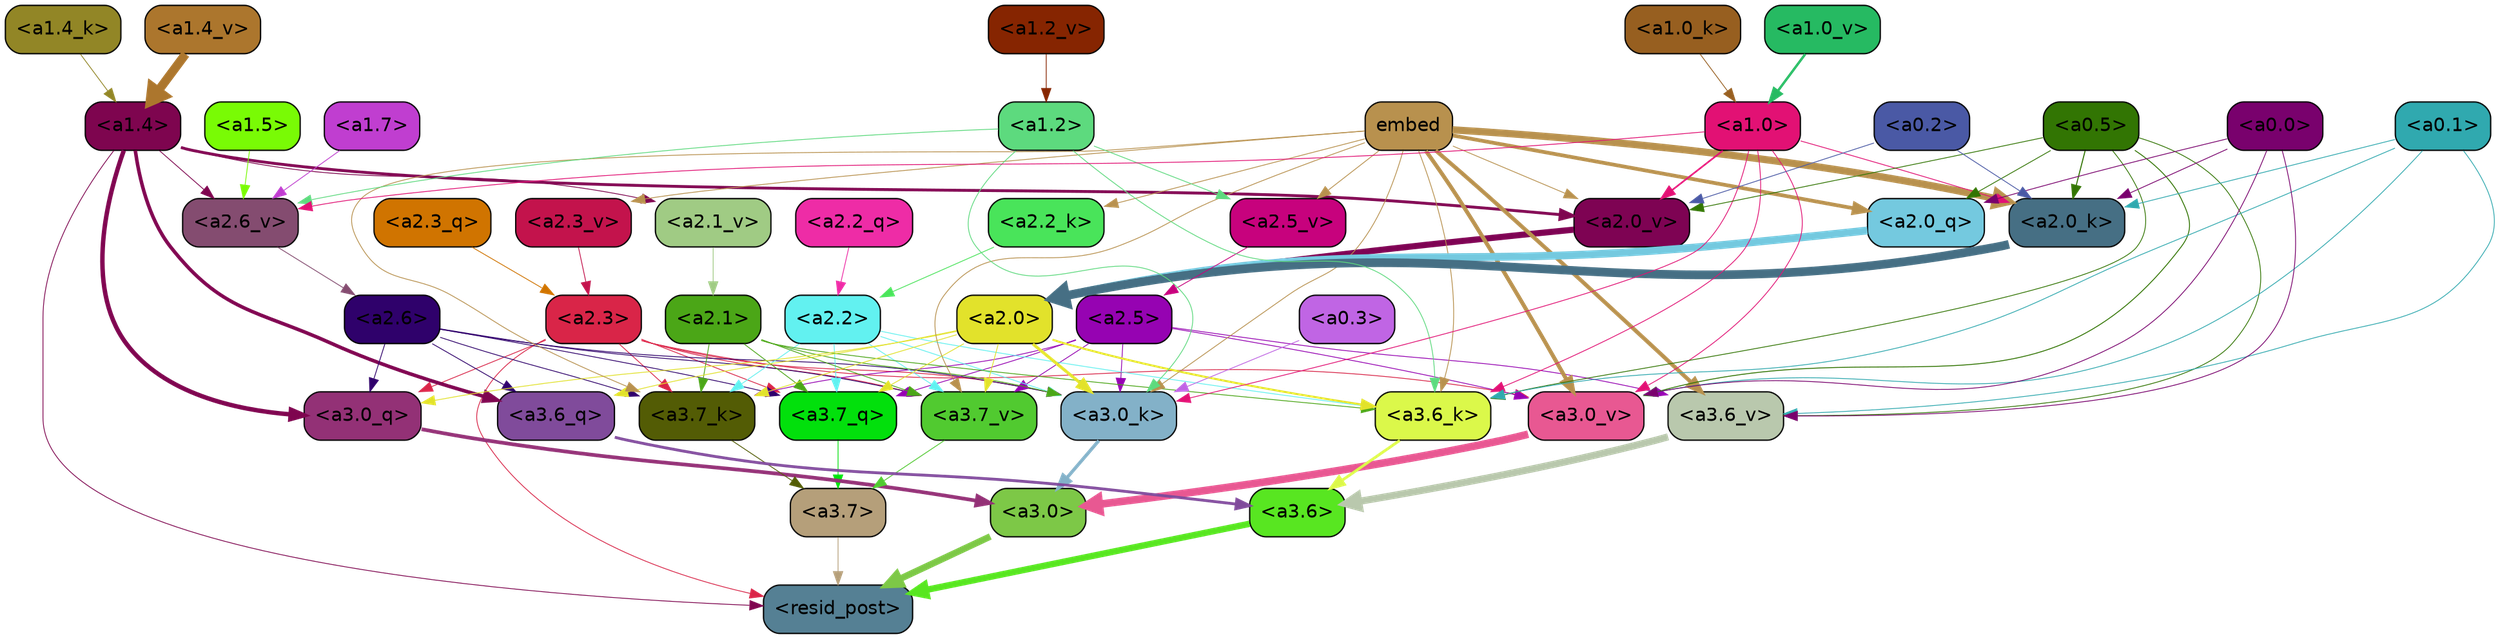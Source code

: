 strict digraph "" {
	graph [bgcolor=transparent,
		layout=dot,
		overlap=false,
		splines=true
	];
	"<a3.7>"	[color=black,
		fillcolor="#b59f7a",
		fontname=Helvetica,
		shape=box,
		style="filled, rounded"];
	"<resid_post>"	[color=black,
		fillcolor="#558094",
		fontname=Helvetica,
		shape=box,
		style="filled, rounded"];
	"<a3.7>" -> "<resid_post>"	[color="#b59f7a",
		penwidth=0.6];
	"<a3.6>"	[color=black,
		fillcolor="#58e621",
		fontname=Helvetica,
		shape=box,
		style="filled, rounded"];
	"<a3.6>" -> "<resid_post>"	[color="#58e621",
		penwidth=4.751612067222595];
	"<a3.0>"	[color=black,
		fillcolor="#7dc847",
		fontname=Helvetica,
		shape=box,
		style="filled, rounded"];
	"<a3.0>" -> "<resid_post>"	[color="#7dc847",
		penwidth=4.884142994880676];
	"<a2.3>"	[color=black,
		fillcolor="#d92548",
		fontname=Helvetica,
		shape=box,
		style="filled, rounded"];
	"<a2.3>" -> "<resid_post>"	[color="#d92548",
		penwidth=0.6];
	"<a3.7_q>"	[color=black,
		fillcolor="#02e00c",
		fontname=Helvetica,
		shape=box,
		style="filled, rounded"];
	"<a2.3>" -> "<a3.7_q>"	[color="#d92548",
		penwidth=0.6];
	"<a3.0_q>"	[color=black,
		fillcolor="#933176",
		fontname=Helvetica,
		shape=box,
		style="filled, rounded"];
	"<a2.3>" -> "<a3.0_q>"	[color="#d92548",
		penwidth=0.6];
	"<a3.7_k>"	[color=black,
		fillcolor="#535c05",
		fontname=Helvetica,
		shape=box,
		style="filled, rounded"];
	"<a2.3>" -> "<a3.7_k>"	[color="#d92548",
		penwidth=0.6];
	"<a3.0_k>"	[color=black,
		fillcolor="#83b1c8",
		fontname=Helvetica,
		shape=box,
		style="filled, rounded"];
	"<a2.3>" -> "<a3.0_k>"	[color="#d92548",
		penwidth=0.6];
	"<a3.7_v>"	[color=black,
		fillcolor="#51ca30",
		fontname=Helvetica,
		shape=box,
		style="filled, rounded"];
	"<a2.3>" -> "<a3.7_v>"	[color="#d92548",
		penwidth=0.6];
	"<a3.0_v>"	[color=black,
		fillcolor="#e85892",
		fontname=Helvetica,
		shape=box,
		style="filled, rounded"];
	"<a2.3>" -> "<a3.0_v>"	[color="#d92548",
		penwidth=0.6];
	"<a1.4>"	[color=black,
		fillcolor="#7e054f",
		fontname=Helvetica,
		shape=box,
		style="filled, rounded"];
	"<a1.4>" -> "<resid_post>"	[color="#7e054f",
		penwidth=0.6];
	"<a3.6_q>"	[color=black,
		fillcolor="#804b9b",
		fontname=Helvetica,
		shape=box,
		style="filled, rounded"];
	"<a1.4>" -> "<a3.6_q>"	[color="#7e054f",
		penwidth=2.6469622254371643];
	"<a1.4>" -> "<a3.0_q>"	[color="#7e054f",
		penwidth=3.3040847778320312];
	"<a2.6_v>"	[color=black,
		fillcolor="#844c70",
		fontname=Helvetica,
		shape=box,
		style="filled, rounded"];
	"<a1.4>" -> "<a2.6_v>"	[color="#7e054f",
		penwidth=0.6];
	"<a2.1_v>"	[color=black,
		fillcolor="#a0cb84",
		fontname=Helvetica,
		shape=box,
		style="filled, rounded"];
	"<a1.4>" -> "<a2.1_v>"	[color="#7e054f",
		penwidth=0.6];
	"<a2.0_v>"	[color=black,
		fillcolor="#7e0353",
		fontname=Helvetica,
		shape=box,
		style="filled, rounded"];
	"<a1.4>" -> "<a2.0_v>"	[color="#7e054f",
		penwidth=2.1286070346832275];
	"<a3.7_q>" -> "<a3.7>"	[color="#02e00c",
		penwidth=0.6];
	"<a3.6_q>" -> "<a3.6>"	[color="#804b9b",
		penwidth=2.091020345687866];
	"<a3.0_q>" -> "<a3.0>"	[color="#933176",
		penwidth=2.7421876192092896];
	"<a3.7_k>" -> "<a3.7>"	[color="#535c05",
		penwidth=0.6];
	"<a3.6_k>"	[color=black,
		fillcolor="#dbf84a",
		fontname=Helvetica,
		shape=box,
		style="filled, rounded"];
	"<a3.6_k>" -> "<a3.6>"	[color="#dbf84a",
		penwidth=2.048597991466522];
	"<a3.0_k>" -> "<a3.0>"	[color="#83b1c8",
		penwidth=2.476402521133423];
	"<a3.7_v>" -> "<a3.7>"	[color="#51ca30",
		penwidth=0.6];
	"<a3.6_v>"	[color=black,
		fillcolor="#b9c8ad",
		fontname=Helvetica,
		shape=box,
		style="filled, rounded"];
	"<a3.6_v>" -> "<a3.6>"	[color="#b9c8ad",
		penwidth=5.2550448179244995];
	"<a3.0_v>" -> "<a3.0>"	[color="#e85892",
		penwidth=5.652270674705505];
	"<a2.6>"	[color=black,
		fillcolor="#2f016b",
		fontname=Helvetica,
		shape=box,
		style="filled, rounded"];
	"<a2.6>" -> "<a3.7_q>"	[color="#2f016b",
		penwidth=0.6];
	"<a2.6>" -> "<a3.6_q>"	[color="#2f016b",
		penwidth=0.6];
	"<a2.6>" -> "<a3.0_q>"	[color="#2f016b",
		penwidth=0.6];
	"<a2.6>" -> "<a3.7_k>"	[color="#2f016b",
		penwidth=0.6];
	"<a2.6>" -> "<a3.0_k>"	[color="#2f016b",
		penwidth=0.6];
	"<a2.6>" -> "<a3.7_v>"	[color="#2f016b",
		penwidth=0.6];
	"<a2.5>"	[color=black,
		fillcolor="#9603b2",
		fontname=Helvetica,
		shape=box,
		style="filled, rounded"];
	"<a2.5>" -> "<a3.7_q>"	[color="#9603b2",
		penwidth=0.6];
	"<a2.5>" -> "<a3.7_k>"	[color="#9603b2",
		penwidth=0.6];
	"<a2.5>" -> "<a3.0_k>"	[color="#9603b2",
		penwidth=0.6];
	"<a2.5>" -> "<a3.7_v>"	[color="#9603b2",
		penwidth=0.6];
	"<a2.5>" -> "<a3.6_v>"	[color="#9603b2",
		penwidth=0.6];
	"<a2.5>" -> "<a3.0_v>"	[color="#9603b2",
		penwidth=0.6];
	"<a2.2>"	[color=black,
		fillcolor="#62f1f0",
		fontname=Helvetica,
		shape=box,
		style="filled, rounded"];
	"<a2.2>" -> "<a3.7_q>"	[color="#62f1f0",
		penwidth=0.6];
	"<a2.2>" -> "<a3.7_k>"	[color="#62f1f0",
		penwidth=0.6];
	"<a2.2>" -> "<a3.6_k>"	[color="#62f1f0",
		penwidth=0.6];
	"<a2.2>" -> "<a3.0_k>"	[color="#62f1f0",
		penwidth=0.6];
	"<a2.2>" -> "<a3.7_v>"	[color="#62f1f0",
		penwidth=0.6];
	"<a2.1>"	[color=black,
		fillcolor="#4ba617",
		fontname=Helvetica,
		shape=box,
		style="filled, rounded"];
	"<a2.1>" -> "<a3.7_q>"	[color="#4ba617",
		penwidth=0.6];
	"<a2.1>" -> "<a3.7_k>"	[color="#4ba617",
		penwidth=0.6];
	"<a2.1>" -> "<a3.6_k>"	[color="#4ba617",
		penwidth=0.6];
	"<a2.1>" -> "<a3.0_k>"	[color="#4ba617",
		penwidth=0.6];
	"<a2.1>" -> "<a3.7_v>"	[color="#4ba617",
		penwidth=0.6];
	"<a2.0>"	[color=black,
		fillcolor="#e2e22b",
		fontname=Helvetica,
		shape=box,
		style="filled, rounded"];
	"<a2.0>" -> "<a3.7_q>"	[color="#e2e22b",
		penwidth=0.6];
	"<a2.0>" -> "<a3.6_q>"	[color="#e2e22b",
		penwidth=0.6];
	"<a2.0>" -> "<a3.0_q>"	[color="#e2e22b",
		penwidth=0.6];
	"<a2.0>" -> "<a3.7_k>"	[color="#e2e22b",
		penwidth=0.6];
	"<a2.0>" -> "<a3.6_k>"	[color="#e2e22b",
		penwidth=1.4757367372512817];
	"<a2.0>" -> "<a3.0_k>"	[color="#e2e22b",
		penwidth=2.2137351036071777];
	"<a2.0>" -> "<a3.7_v>"	[color="#e2e22b",
		penwidth=0.6];
	embed	[color=black,
		fillcolor="#b8914e",
		fontname=Helvetica,
		shape=box,
		style="filled, rounded"];
	embed -> "<a3.7_k>"	[color="#b8914e",
		penwidth=0.6];
	embed -> "<a3.6_k>"	[color="#b8914e",
		penwidth=0.6];
	embed -> "<a3.0_k>"	[color="#b8914e",
		penwidth=0.6];
	embed -> "<a3.7_v>"	[color="#b8914e",
		penwidth=0.6];
	embed -> "<a3.6_v>"	[color="#b8914e",
		penwidth=2.9582033157348633];
	embed -> "<a3.0_v>"	[color="#b8914e",
		penwidth=2.972973108291626];
	"<a2.0_q>"	[color=black,
		fillcolor="#74c9df",
		fontname=Helvetica,
		shape=box,
		style="filled, rounded"];
	embed -> "<a2.0_q>"	[color="#b8914e",
		penwidth=2.7699792869389057];
	"<a2.2_k>"	[color=black,
		fillcolor="#49e45a",
		fontname=Helvetica,
		shape=box,
		style="filled, rounded"];
	embed -> "<a2.2_k>"	[color="#b8914e",
		penwidth=0.6];
	"<a2.0_k>"	[color=black,
		fillcolor="#466f84",
		fontname=Helvetica,
		shape=box,
		style="filled, rounded"];
	embed -> "<a2.0_k>"	[color="#b8914e",
		penwidth=5.362775564193726];
	"<a2.5_v>"	[color=black,
		fillcolor="#c7027d",
		fontname=Helvetica,
		shape=box,
		style="filled, rounded"];
	embed -> "<a2.5_v>"	[color="#b8914e",
		penwidth=0.6];
	"<a2.3_v>"	[color=black,
		fillcolor="#c3134c",
		fontname=Helvetica,
		shape=box,
		style="filled, rounded"];
	embed -> "<a2.3_v>"	[color="#b8914e",
		penwidth=0.6];
	embed -> "<a2.0_v>"	[color="#b8914e",
		penwidth=0.6];
	"<a1.2>"	[color=black,
		fillcolor="#5dda7e",
		fontname=Helvetica,
		shape=box,
		style="filled, rounded"];
	"<a1.2>" -> "<a3.6_k>"	[color="#5dda7e",
		penwidth=0.6];
	"<a1.2>" -> "<a3.0_k>"	[color="#5dda7e",
		penwidth=0.6];
	"<a1.2>" -> "<a2.6_v>"	[color="#5dda7e",
		penwidth=0.6];
	"<a1.2>" -> "<a2.5_v>"	[color="#5dda7e",
		penwidth=0.6];
	"<a1.0>"	[color=black,
		fillcolor="#e21174",
		fontname=Helvetica,
		shape=box,
		style="filled, rounded"];
	"<a1.0>" -> "<a3.6_k>"	[color="#e21174",
		penwidth=0.6];
	"<a1.0>" -> "<a3.0_k>"	[color="#e21174",
		penwidth=0.6];
	"<a1.0>" -> "<a3.0_v>"	[color="#e21174",
		penwidth=0.6];
	"<a1.0>" -> "<a2.0_k>"	[color="#e21174",
		penwidth=0.6];
	"<a1.0>" -> "<a2.6_v>"	[color="#e21174",
		penwidth=0.6];
	"<a1.0>" -> "<a2.0_v>"	[color="#e21174",
		penwidth=1.2240618467330933];
	"<a0.5>"	[color=black,
		fillcolor="#327503",
		fontname=Helvetica,
		shape=box,
		style="filled, rounded"];
	"<a0.5>" -> "<a3.6_k>"	[color="#327503",
		penwidth=0.6];
	"<a0.5>" -> "<a3.6_v>"	[color="#327503",
		penwidth=0.6];
	"<a0.5>" -> "<a3.0_v>"	[color="#327503",
		penwidth=0.6790935099124908];
	"<a0.5>" -> "<a2.0_q>"	[color="#327503",
		penwidth=0.6];
	"<a0.5>" -> "<a2.0_k>"	[color="#327503",
		penwidth=0.7897988557815552];
	"<a0.5>" -> "<a2.0_v>"	[color="#327503",
		penwidth=0.6];
	"<a0.1>"	[color=black,
		fillcolor="#30a9af",
		fontname=Helvetica,
		shape=box,
		style="filled, rounded"];
	"<a0.1>" -> "<a3.6_k>"	[color="#30a9af",
		penwidth=0.6];
	"<a0.1>" -> "<a3.6_v>"	[color="#30a9af",
		penwidth=0.6];
	"<a0.1>" -> "<a3.0_v>"	[color="#30a9af",
		penwidth=0.6];
	"<a0.1>" -> "<a2.0_k>"	[color="#30a9af",
		penwidth=0.6];
	"<a0.3>"	[color=black,
		fillcolor="#c065e4",
		fontname=Helvetica,
		shape=box,
		style="filled, rounded"];
	"<a0.3>" -> "<a3.0_k>"	[color="#c065e4",
		penwidth=0.6];
	"<a0.0>"	[color=black,
		fillcolor="#79016d",
		fontname=Helvetica,
		shape=box,
		style="filled, rounded"];
	"<a0.0>" -> "<a3.6_v>"	[color="#79016d",
		penwidth=0.6];
	"<a0.0>" -> "<a3.0_v>"	[color="#79016d",
		penwidth=0.6];
	"<a0.0>" -> "<a2.0_q>"	[color="#79016d",
		penwidth=0.6];
	"<a0.0>" -> "<a2.0_k>"	[color="#79016d",
		penwidth=0.6];
	"<a2.3_q>"	[color=black,
		fillcolor="#d07400",
		fontname=Helvetica,
		shape=box,
		style="filled, rounded"];
	"<a2.3_q>" -> "<a2.3>"	[color="#d07400",
		penwidth=0.6];
	"<a2.2_q>"	[color=black,
		fillcolor="#ee2ca6",
		fontname=Helvetica,
		shape=box,
		style="filled, rounded"];
	"<a2.2_q>" -> "<a2.2>"	[color="#ee2ca6",
		penwidth=0.6];
	"<a2.0_q>" -> "<a2.0>"	[color="#74c9df",
		penwidth=5.819834470748901];
	"<a2.2_k>" -> "<a2.2>"	[color="#49e45a",
		penwidth=0.6];
	"<a2.0_k>" -> "<a2.0>"	[color="#466f84",
		penwidth=6.470837593078613];
	"<a2.6_v>" -> "<a2.6>"	[color="#844c70",
		penwidth=0.6];
	"<a2.5_v>" -> "<a2.5>"	[color="#c7027d",
		penwidth=0.6];
	"<a2.3_v>" -> "<a2.3>"	[color="#c3134c",
		penwidth=0.6];
	"<a2.1_v>" -> "<a2.1>"	[color="#a0cb84",
		penwidth=0.6];
	"<a2.0_v>" -> "<a2.0>"	[color="#7e0353",
		penwidth=4.5950857400894165];
	"<a0.2>"	[color=black,
		fillcolor="#4a59a5",
		fontname=Helvetica,
		shape=box,
		style="filled, rounded"];
	"<a0.2>" -> "<a2.0_k>"	[color="#4a59a5",
		penwidth=0.6];
	"<a0.2>" -> "<a2.0_v>"	[color="#4a59a5",
		penwidth=0.6];
	"<a1.7>"	[color=black,
		fillcolor="#c03ed0",
		fontname=Helvetica,
		shape=box,
		style="filled, rounded"];
	"<a1.7>" -> "<a2.6_v>"	[color="#c03ed0",
		penwidth=0.6];
	"<a1.5>"	[color=black,
		fillcolor="#79fb05",
		fontname=Helvetica,
		shape=box,
		style="filled, rounded"];
	"<a1.5>" -> "<a2.6_v>"	[color="#79fb05",
		penwidth=0.6];
	"<a1.4_k>"	[color=black,
		fillcolor="#928626",
		fontname=Helvetica,
		shape=box,
		style="filled, rounded"];
	"<a1.4_k>" -> "<a1.4>"	[color="#928626",
		penwidth=0.6];
	"<a1.0_k>"	[color=black,
		fillcolor="#975f20",
		fontname=Helvetica,
		shape=box,
		style="filled, rounded"];
	"<a1.0_k>" -> "<a1.0>"	[color="#975f20",
		penwidth=0.6];
	"<a1.4_v>"	[color=black,
		fillcolor="#ac762d",
		fontname=Helvetica,
		shape=box,
		style="filled, rounded"];
	"<a1.4_v>" -> "<a1.4>"	[color="#ac762d",
		penwidth=6.635385513305664];
	"<a1.2_v>"	[color=black,
		fillcolor="#862501",
		fontname=Helvetica,
		shape=box,
		style="filled, rounded"];
	"<a1.2_v>" -> "<a1.2>"	[color="#862501",
		penwidth=0.6];
	"<a1.0_v>"	[color=black,
		fillcolor="#26ba62",
		fontname=Helvetica,
		shape=box,
		style="filled, rounded"];
	"<a1.0_v>" -> "<a1.0>"	[color="#26ba62",
		penwidth=1.807669460773468];
}
